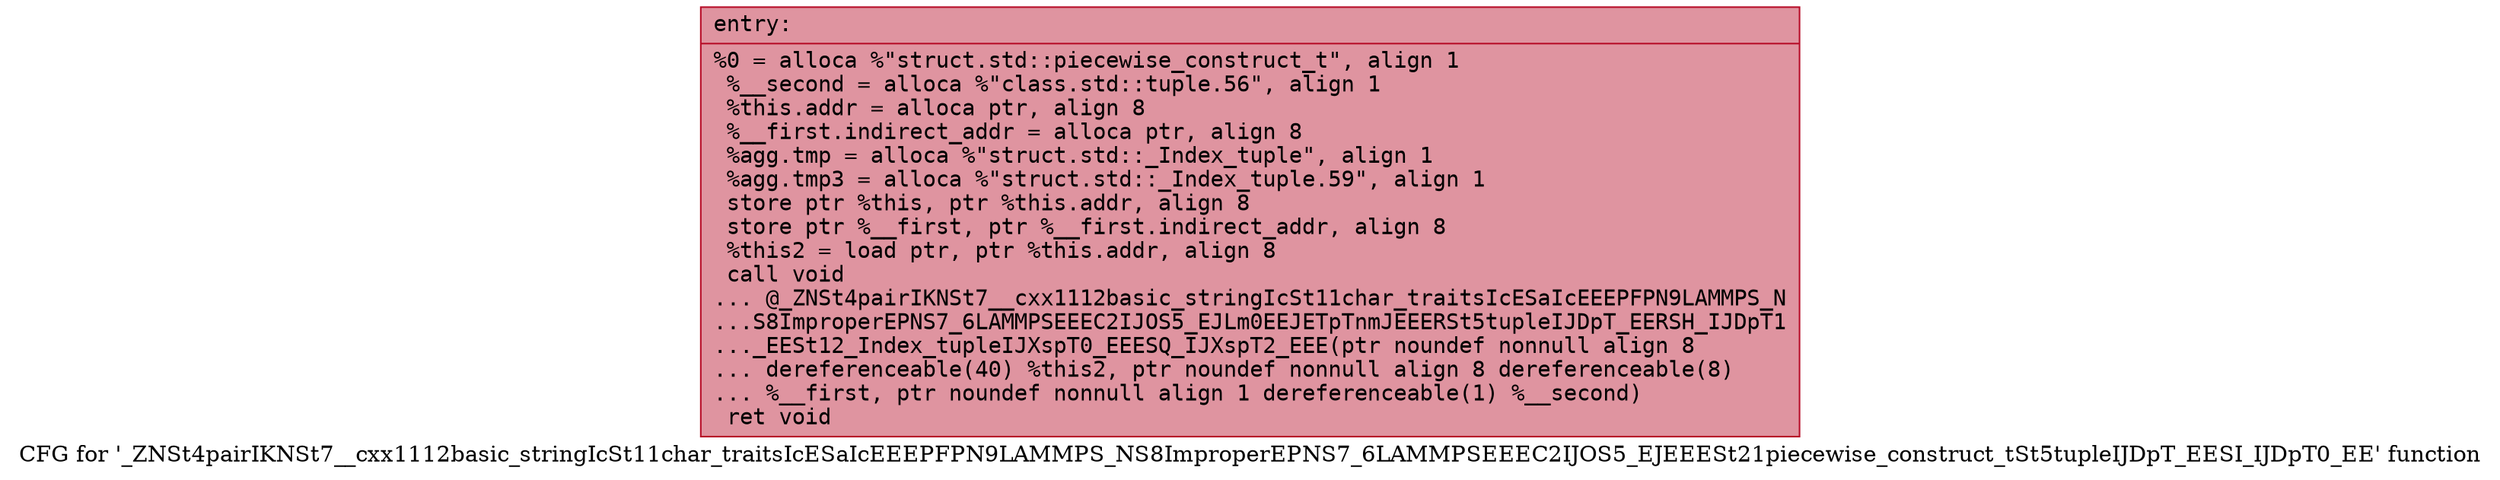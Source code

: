 digraph "CFG for '_ZNSt4pairIKNSt7__cxx1112basic_stringIcSt11char_traitsIcESaIcEEEPFPN9LAMMPS_NS8ImproperEPNS7_6LAMMPSEEEC2IJOS5_EJEEESt21piecewise_construct_tSt5tupleIJDpT_EESI_IJDpT0_EE' function" {
	label="CFG for '_ZNSt4pairIKNSt7__cxx1112basic_stringIcSt11char_traitsIcESaIcEEEPFPN9LAMMPS_NS8ImproperEPNS7_6LAMMPSEEEC2IJOS5_EJEEESt21piecewise_construct_tSt5tupleIJDpT_EESI_IJDpT0_EE' function";

	Node0x563a5e2a7f30 [shape=record,color="#b70d28ff", style=filled, fillcolor="#b70d2870" fontname="Courier",label="{entry:\l|  %0 = alloca %\"struct.std::piecewise_construct_t\", align 1\l  %__second = alloca %\"class.std::tuple.56\", align 1\l  %this.addr = alloca ptr, align 8\l  %__first.indirect_addr = alloca ptr, align 8\l  %agg.tmp = alloca %\"struct.std::_Index_tuple\", align 1\l  %agg.tmp3 = alloca %\"struct.std::_Index_tuple.59\", align 1\l  store ptr %this, ptr %this.addr, align 8\l  store ptr %__first, ptr %__first.indirect_addr, align 8\l  %this2 = load ptr, ptr %this.addr, align 8\l  call void\l... @_ZNSt4pairIKNSt7__cxx1112basic_stringIcSt11char_traitsIcESaIcEEEPFPN9LAMMPS_N\l...S8ImproperEPNS7_6LAMMPSEEEC2IJOS5_EJLm0EEJETpTnmJEEERSt5tupleIJDpT_EERSH_IJDpT1\l..._EESt12_Index_tupleIJXspT0_EEESQ_IJXspT2_EEE(ptr noundef nonnull align 8\l... dereferenceable(40) %this2, ptr noundef nonnull align 8 dereferenceable(8)\l... %__first, ptr noundef nonnull align 1 dereferenceable(1) %__second)\l  ret void\l}"];
}
